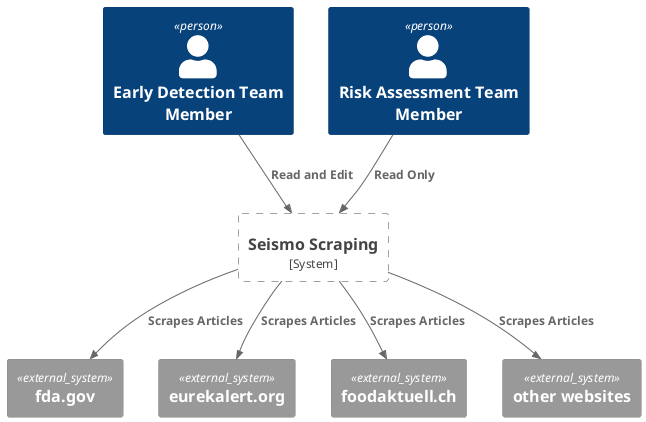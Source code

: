 @startuml
!include <C4/C4_Container>

Person(user_s, "Early Detection Team Member", "")
Person(user_p, "Risk Assessment Team Member", "")

System_Boundary(boundary, "Seismo Scraping") {

}

System_Ext(fda, "fda.gov")
System_Ext(eurekalert, "eurekalert.org")
System_Ext(foodaktuell, "foodaktuell.ch")
System_Ext(..., "other websites")

Rel(user_s, boundary, "Read and Edit")
Rel(user_p, boundary, "Read Only")
Rel(boundary, fda, "Scrapes Articles")
Rel(boundary, eurekalert, "Scrapes Articles")
Rel(boundary, foodaktuell, "Scrapes Articles")
Rel(boundary, ..., "Scrapes Articles")
@enduml